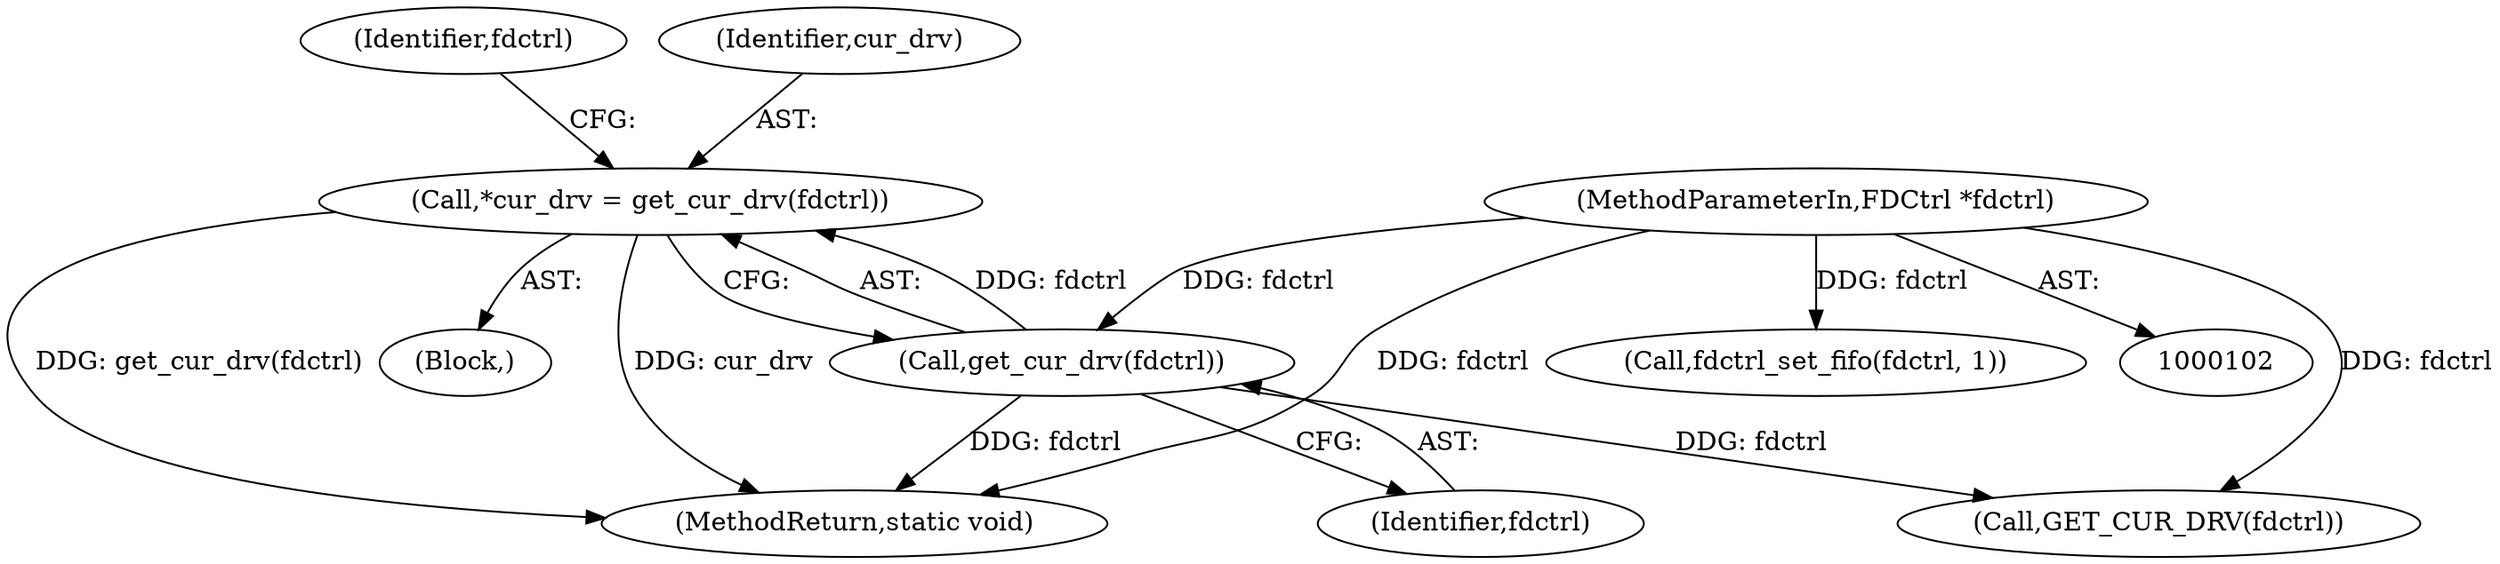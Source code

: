 digraph "0_qemu_e907746266721f305d67bc0718795fedee2e824c@pointer" {
"1000107" [label="(Call,*cur_drv = get_cur_drv(fdctrl))"];
"1000109" [label="(Call,get_cur_drv(fdctrl))"];
"1000103" [label="(MethodParameterIn,FDCtrl *fdctrl)"];
"1000186" [label="(Call,fdctrl_set_fifo(fdctrl, 1))"];
"1000109" [label="(Call,get_cur_drv(fdctrl))"];
"1000184" [label="(Call,GET_CUR_DRV(fdctrl))"];
"1000107" [label="(Call,*cur_drv = get_cur_drv(fdctrl))"];
"1000115" [label="(Identifier,fdctrl)"];
"1000103" [label="(MethodParameterIn,FDCtrl *fdctrl)"];
"1000110" [label="(Identifier,fdctrl)"];
"1000105" [label="(Block,)"];
"1000189" [label="(MethodReturn,static void)"];
"1000108" [label="(Identifier,cur_drv)"];
"1000107" -> "1000105"  [label="AST: "];
"1000107" -> "1000109"  [label="CFG: "];
"1000108" -> "1000107"  [label="AST: "];
"1000109" -> "1000107"  [label="AST: "];
"1000115" -> "1000107"  [label="CFG: "];
"1000107" -> "1000189"  [label="DDG: cur_drv"];
"1000107" -> "1000189"  [label="DDG: get_cur_drv(fdctrl)"];
"1000109" -> "1000107"  [label="DDG: fdctrl"];
"1000109" -> "1000110"  [label="CFG: "];
"1000110" -> "1000109"  [label="AST: "];
"1000109" -> "1000189"  [label="DDG: fdctrl"];
"1000103" -> "1000109"  [label="DDG: fdctrl"];
"1000109" -> "1000184"  [label="DDG: fdctrl"];
"1000103" -> "1000102"  [label="AST: "];
"1000103" -> "1000189"  [label="DDG: fdctrl"];
"1000103" -> "1000184"  [label="DDG: fdctrl"];
"1000103" -> "1000186"  [label="DDG: fdctrl"];
}
